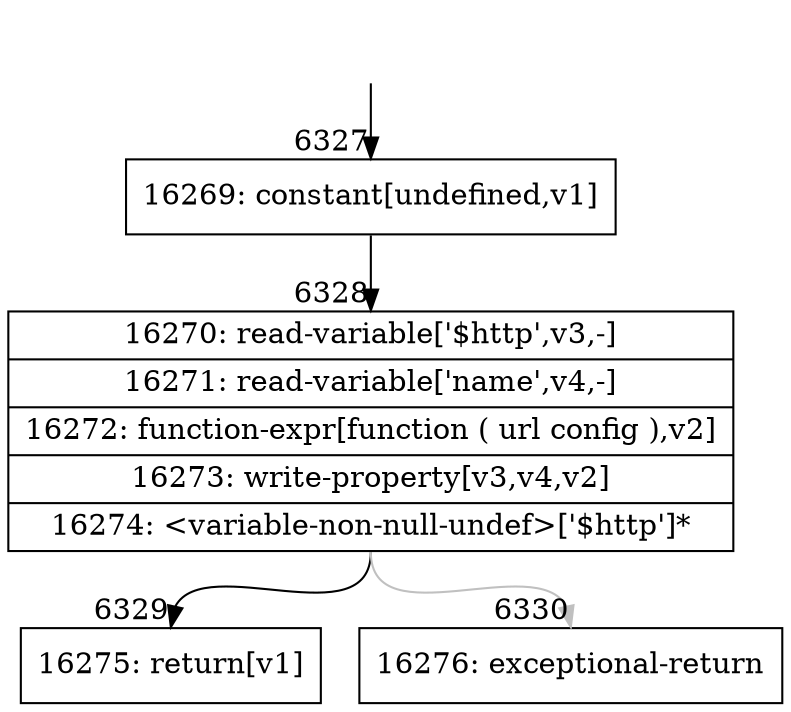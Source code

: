 digraph {
rankdir="TD"
BB_entry474[shape=none,label=""];
BB_entry474 -> BB6327 [tailport=s, headport=n, headlabel="    6327"]
BB6327 [shape=record label="{16269: constant[undefined,v1]}" ] 
BB6327 -> BB6328 [tailport=s, headport=n, headlabel="      6328"]
BB6328 [shape=record label="{16270: read-variable['$http',v3,-]|16271: read-variable['name',v4,-]|16272: function-expr[function ( url config ),v2]|16273: write-property[v3,v4,v2]|16274: \<variable-non-null-undef\>['$http']*}" ] 
BB6328 -> BB6329 [tailport=s, headport=n, headlabel="      6329"]
BB6328 -> BB6330 [tailport=s, headport=n, color=gray, headlabel="      6330"]
BB6329 [shape=record label="{16275: return[v1]}" ] 
BB6330 [shape=record label="{16276: exceptional-return}" ] 
//#$~ 10259
}
